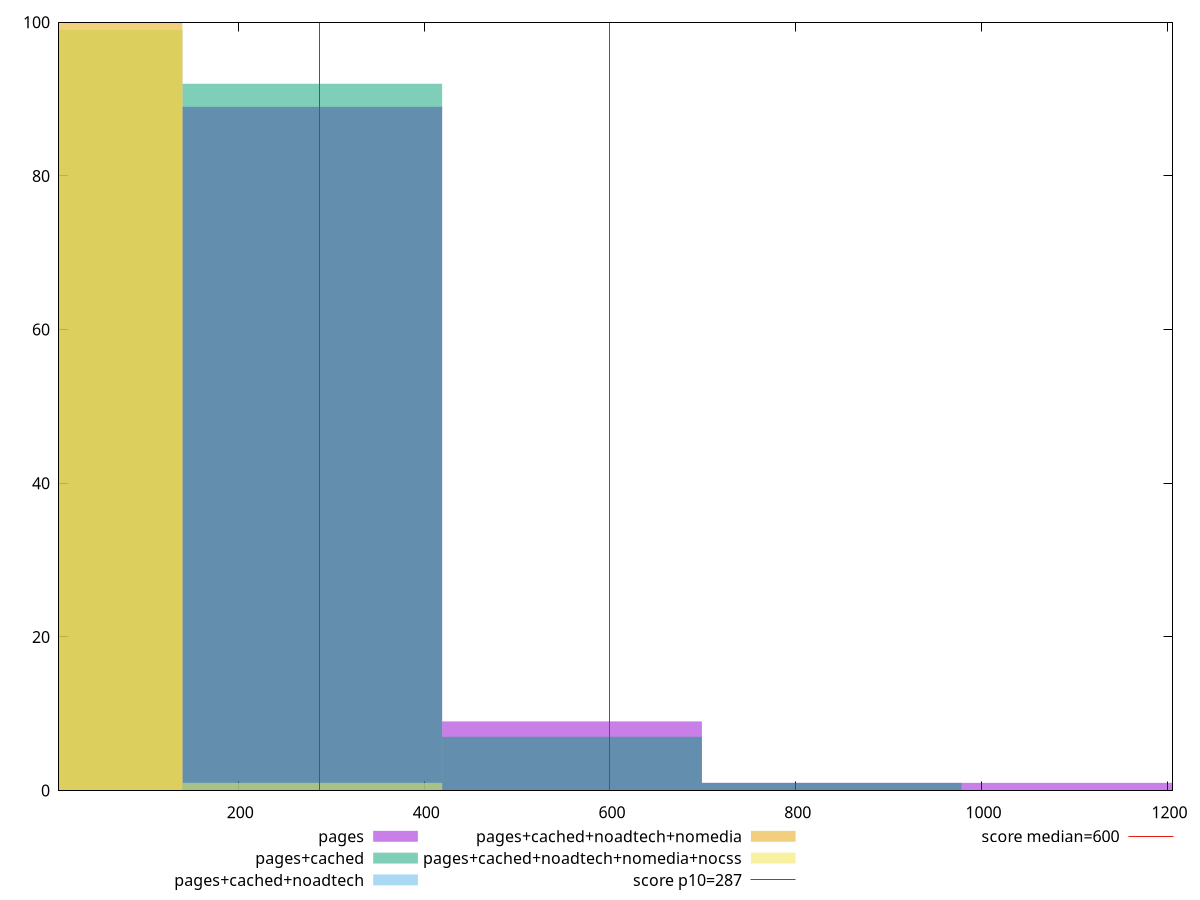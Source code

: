 reset

$pages <<EOF
838.7935609687177 1
559.1957073124785 9
1118.391414624957 1
279.59785365623924 89
EOF

$pagesCached <<EOF
559.1957073124785 7
279.59785365623924 92
838.7935609687177 1
EOF

$pagesCachedNoadtech <<EOF
0 99
279.59785365623924 1
EOF

$pagesCachedNoadtechNomedia <<EOF
0 100
EOF

$pagesCachedNoadtechNomediaNocss <<EOF
0 99
279.59785365623924 1
EOF

set key outside below
set boxwidth 279.59785365623924
set xrange [7:1205.500000000001]
set yrange [0:100]
set trange [0:100]
set style fill transparent solid 0.5 noborder

set parametric
set terminal svg size 640, 530 enhanced background rgb 'white'
set output "report_00019_2021-02-10T18-14-37.922Z//total-blocking-time/comparison/histogram/all_raw.svg"

plot $pages title "pages" with boxes, \
     $pagesCached title "pages+cached" with boxes, \
     $pagesCachedNoadtech title "pages+cached+noadtech" with boxes, \
     $pagesCachedNoadtechNomedia title "pages+cached+noadtech+nomedia" with boxes, \
     $pagesCachedNoadtechNomediaNocss title "pages+cached+noadtech+nomedia+nocss" with boxes, \
     287,t title "score p10=287", \
     600,t title "score median=600"

reset
